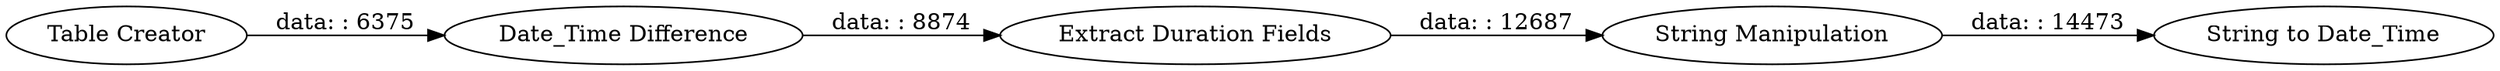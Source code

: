digraph {
	"-2447467069702623050_2" [label="Date_Time Difference"]
	"-2447467069702623050_8" [label="String to Date_Time"]
	"-2447467069702623050_1" [label="Table Creator"]
	"-2447467069702623050_6" [label="Extract Duration Fields"]
	"-2447467069702623050_7" [label="String Manipulation"]
	"-2447467069702623050_1" -> "-2447467069702623050_2" [label="data: : 6375"]
	"-2447467069702623050_7" -> "-2447467069702623050_8" [label="data: : 14473"]
	"-2447467069702623050_6" -> "-2447467069702623050_7" [label="data: : 12687"]
	"-2447467069702623050_2" -> "-2447467069702623050_6" [label="data: : 8874"]
	rankdir=LR
}
